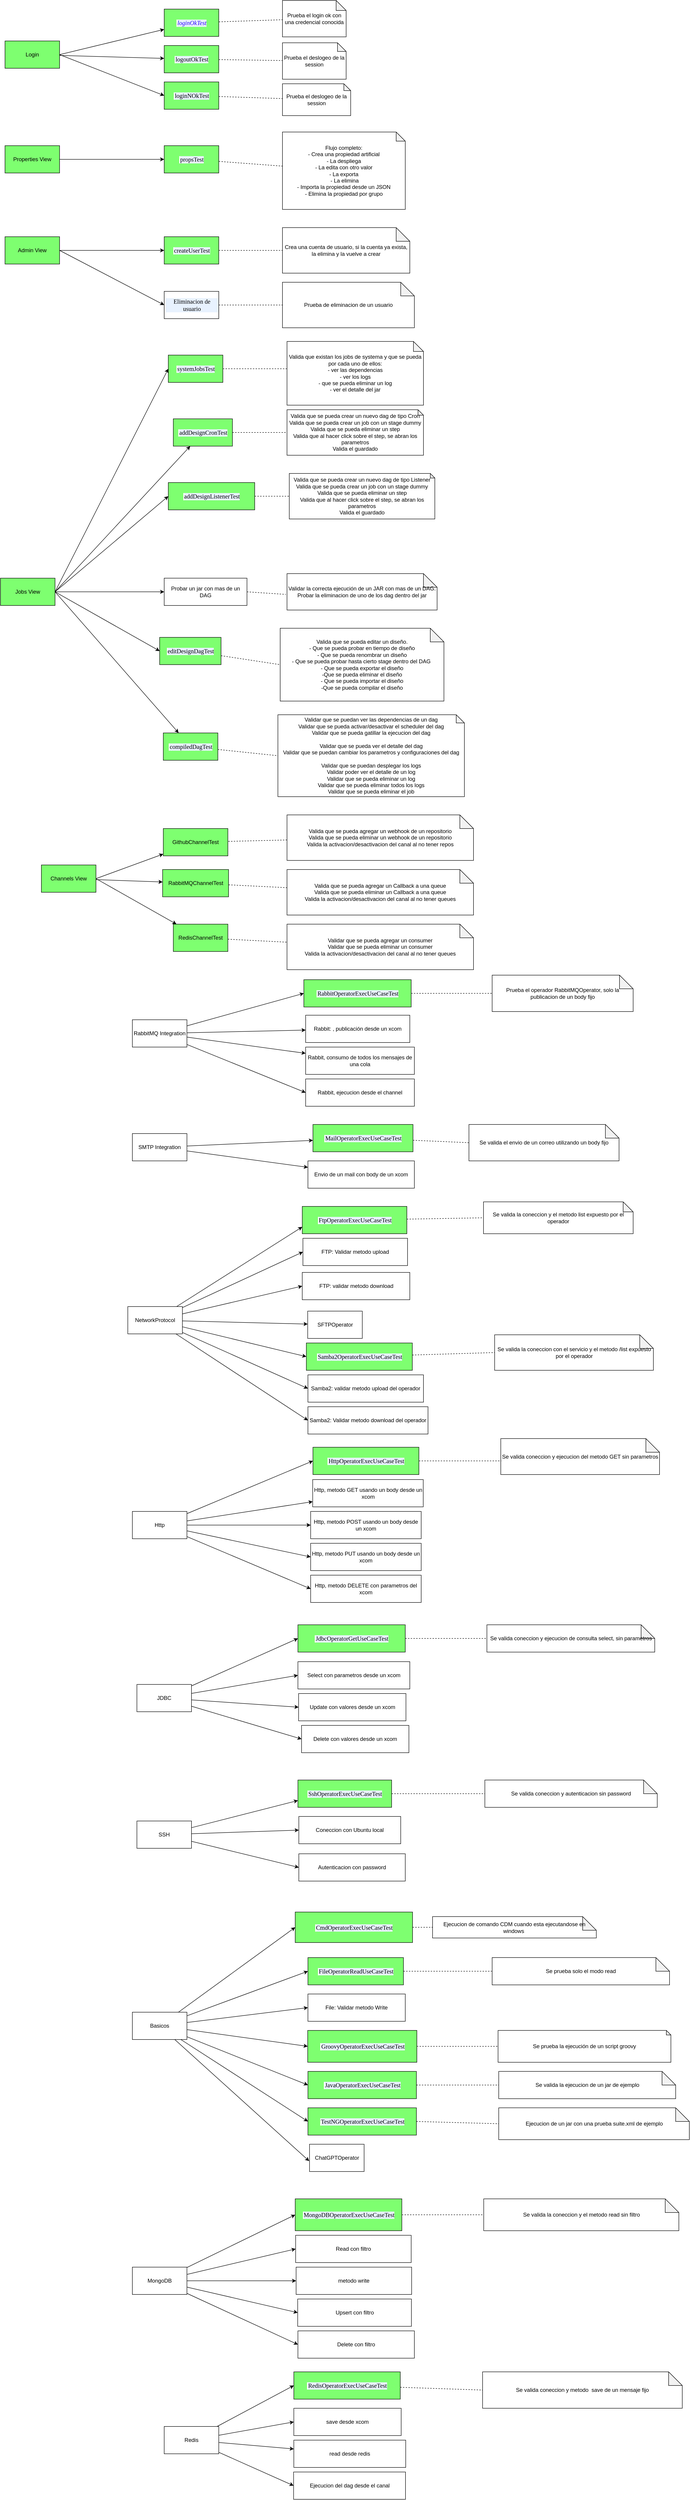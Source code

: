 <mxfile version="22.1.0" type="device">
  <diagram name="Página-1" id="fv28-R_EXHtYrqyaQg-m">
    <mxGraphModel dx="6290" dy="2827" grid="1" gridSize="10" guides="1" tooltips="1" connect="1" arrows="1" fold="1" page="1" pageScale="1" pageWidth="827" pageHeight="1169" math="0" shadow="0">
      <root>
        <mxCell id="0" />
        <mxCell id="1" parent="0" />
        <mxCell id="RLsEqO7d_ssN9m2kxjmB-6" value="" style="rounded=0;orthogonalLoop=1;jettySize=auto;html=1;exitX=1;exitY=0.5;exitDx=0;exitDy=0;" parent="1" source="RLsEqO7d_ssN9m2kxjmB-1" target="RLsEqO7d_ssN9m2kxjmB-5" edge="1">
          <mxGeometry relative="1" as="geometry" />
        </mxCell>
        <mxCell id="RLsEqO7d_ssN9m2kxjmB-9" value="" style="rounded=0;orthogonalLoop=1;jettySize=auto;html=1;" parent="1" source="RLsEqO7d_ssN9m2kxjmB-1" target="RLsEqO7d_ssN9m2kxjmB-8" edge="1">
          <mxGeometry relative="1" as="geometry" />
        </mxCell>
        <mxCell id="RLsEqO7d_ssN9m2kxjmB-11" value="" style="rounded=0;orthogonalLoop=1;jettySize=auto;html=1;entryX=0;entryY=0.5;entryDx=0;entryDy=0;exitX=1;exitY=0.5;exitDx=0;exitDy=0;" parent="1" source="RLsEqO7d_ssN9m2kxjmB-1" target="RLsEqO7d_ssN9m2kxjmB-10" edge="1">
          <mxGeometry relative="1" as="geometry">
            <mxPoint x="240" y="250" as="sourcePoint" />
            <mxPoint x="470" y="360" as="targetPoint" />
          </mxGeometry>
        </mxCell>
        <mxCell id="RLsEqO7d_ssN9m2kxjmB-1" value="Login" style="rounded=0;whiteSpace=wrap;html=1;fillColor=#7EFF70;" parent="1" vertex="1">
          <mxGeometry x="170" y="110" width="120" height="60" as="geometry" />
        </mxCell>
        <mxCell id="RLsEqO7d_ssN9m2kxjmB-19" value="" style="edgeStyle=orthogonalEdgeStyle;rounded=0;orthogonalLoop=1;jettySize=auto;html=1;" parent="1" source="RLsEqO7d_ssN9m2kxjmB-2" target="RLsEqO7d_ssN9m2kxjmB-18" edge="1">
          <mxGeometry relative="1" as="geometry" />
        </mxCell>
        <mxCell id="RLsEqO7d_ssN9m2kxjmB-2" value="Properties View" style="rounded=0;whiteSpace=wrap;html=1;fillColor=#7EFF70;" parent="1" vertex="1">
          <mxGeometry x="170" y="340" width="120" height="60" as="geometry" />
        </mxCell>
        <mxCell id="RLsEqO7d_ssN9m2kxjmB-23" value="" style="edgeStyle=orthogonalEdgeStyle;rounded=0;orthogonalLoop=1;jettySize=auto;html=1;" parent="1" source="RLsEqO7d_ssN9m2kxjmB-3" target="RLsEqO7d_ssN9m2kxjmB-22" edge="1">
          <mxGeometry relative="1" as="geometry" />
        </mxCell>
        <mxCell id="RLsEqO7d_ssN9m2kxjmB-3" value="Admin View" style="rounded=0;whiteSpace=wrap;html=1;fillColor=#7EFF70;" parent="1" vertex="1">
          <mxGeometry x="170" y="540" width="120" height="60" as="geometry" />
        </mxCell>
        <mxCell id="RLsEqO7d_ssN9m2kxjmB-27" value="" style="rounded=0;orthogonalLoop=1;jettySize=auto;html=1;exitX=1;exitY=0.5;exitDx=0;exitDy=0;entryX=0;entryY=0.5;entryDx=0;entryDy=0;" parent="1" source="RLsEqO7d_ssN9m2kxjmB-4" target="RLsEqO7d_ssN9m2kxjmB-26" edge="1">
          <mxGeometry relative="1" as="geometry" />
        </mxCell>
        <mxCell id="RLsEqO7d_ssN9m2kxjmB-33" style="rounded=0;orthogonalLoop=1;jettySize=auto;html=1;exitX=1;exitY=0.5;exitDx=0;exitDy=0;" parent="1" source="RLsEqO7d_ssN9m2kxjmB-4" target="RLsEqO7d_ssN9m2kxjmB-30" edge="1">
          <mxGeometry relative="1" as="geometry" />
        </mxCell>
        <mxCell id="RLsEqO7d_ssN9m2kxjmB-35" value="" style="rounded=0;orthogonalLoop=1;jettySize=auto;html=1;exitX=1;exitY=0.5;exitDx=0;exitDy=0;entryX=0;entryY=0.5;entryDx=0;entryDy=0;" parent="1" source="RLsEqO7d_ssN9m2kxjmB-4" target="RLsEqO7d_ssN9m2kxjmB-34" edge="1">
          <mxGeometry relative="1" as="geometry">
            <mxPoint x="240" y="1130" as="sourcePoint" />
            <mxPoint x="484.286" y="1310" as="targetPoint" />
          </mxGeometry>
        </mxCell>
        <mxCell id="RLsEqO7d_ssN9m2kxjmB-41" style="rounded=0;orthogonalLoop=1;jettySize=auto;html=1;exitX=1;exitY=0.5;exitDx=0;exitDy=0;entryX=0;entryY=0.5;entryDx=0;entryDy=0;" parent="1" source="RLsEqO7d_ssN9m2kxjmB-4" target="RLsEqO7d_ssN9m2kxjmB-38" edge="1">
          <mxGeometry relative="1" as="geometry" />
        </mxCell>
        <mxCell id="RLsEqO7d_ssN9m2kxjmB-45" style="rounded=0;orthogonalLoop=1;jettySize=auto;html=1;exitX=1;exitY=0.5;exitDx=0;exitDy=0;" parent="1" source="RLsEqO7d_ssN9m2kxjmB-4" target="RLsEqO7d_ssN9m2kxjmB-42" edge="1">
          <mxGeometry relative="1" as="geometry" />
        </mxCell>
        <mxCell id="5kuVIo4UCnzOnCJKDCi0-7" style="edgeStyle=orthogonalEdgeStyle;rounded=0;orthogonalLoop=1;jettySize=auto;html=1;" edge="1" parent="1" source="RLsEqO7d_ssN9m2kxjmB-4" target="5kuVIo4UCnzOnCJKDCi0-5">
          <mxGeometry relative="1" as="geometry" />
        </mxCell>
        <mxCell id="RLsEqO7d_ssN9m2kxjmB-4" value="Jobs View" style="rounded=0;whiteSpace=wrap;html=1;fillColor=#7EFF70;" parent="1" vertex="1">
          <mxGeometry x="160" y="1290" width="120" height="60" as="geometry" />
        </mxCell>
        <mxCell id="RLsEqO7d_ssN9m2kxjmB-5" value="&lt;div style=&quot;background-color:#ffffff;padding:0px 0px 0px 2px;&quot;&gt;&lt;div style=&quot;color: rgb(0, 0, 0); background-color: rgb(255, 255, 255); font-family: Consolas; font-size: 10pt;&quot;&gt;&lt;p style=&quot;background-color:#e8f2fe;margin:0;&quot;&gt;&lt;span style=&quot;color:#2a00ff;font-style:italic;&quot;&gt;loginOkTest&lt;/span&gt;&lt;/p&gt;&lt;/div&gt;&lt;/div&gt;" style="rounded=0;whiteSpace=wrap;html=1;fillColor=#7EFF70;" parent="1" vertex="1">
          <mxGeometry x="520" y="40" width="120" height="60" as="geometry" />
        </mxCell>
        <mxCell id="RLsEqO7d_ssN9m2kxjmB-8" value="&lt;div style=&quot;background-color:#ffffff;padding:0px 0px 0px 2px;&quot;&gt;&lt;div style=&quot;font-family: Consolas; font-size: 10pt;&quot;&gt;&lt;p style=&quot;background-color:#e8f2fe;margin:0;&quot;&gt;logoutOkTest&lt;/p&gt;&lt;/div&gt;&lt;/div&gt;" style="rounded=0;whiteSpace=wrap;html=1;fillColor=#7EFF70;" parent="1" vertex="1">
          <mxGeometry x="520" y="120" width="120" height="60" as="geometry" />
        </mxCell>
        <mxCell id="RLsEqO7d_ssN9m2kxjmB-10" value="&lt;div style=&quot;background-color:#ffffff;padding:0px 0px 0px 2px;&quot;&gt;&lt;div style=&quot;font-family: Consolas; font-size: 10pt;&quot;&gt;&lt;p style=&quot;background-color:#e8f2fe;margin:0;&quot;&gt;loginNOkTest&lt;/p&gt;&lt;/div&gt;&lt;/div&gt;" style="rounded=0;whiteSpace=wrap;html=1;fillColor=#7EFF70;" parent="1" vertex="1">
          <mxGeometry x="520" y="200" width="120" height="60" as="geometry" />
        </mxCell>
        <mxCell id="RLsEqO7d_ssN9m2kxjmB-12" value="Prueba el login ok con una credencial conocida" style="shape=note;whiteSpace=wrap;html=1;backgroundOutline=1;darkOpacity=0.05;size=22;" parent="1" vertex="1">
          <mxGeometry x="780" y="21" width="140" height="80" as="geometry" />
        </mxCell>
        <mxCell id="RLsEqO7d_ssN9m2kxjmB-13" value="Prueba el deslogeo de la session" style="shape=note;whiteSpace=wrap;html=1;backgroundOutline=1;darkOpacity=0.05;size=19;" parent="1" vertex="1">
          <mxGeometry x="780" y="114" width="140" height="80" as="geometry" />
        </mxCell>
        <mxCell id="RLsEqO7d_ssN9m2kxjmB-14" value="Prueba el deslogeo de la session" style="shape=note;whiteSpace=wrap;html=1;backgroundOutline=1;darkOpacity=0.05;size=15;" parent="1" vertex="1">
          <mxGeometry x="780" y="204" width="150" height="70" as="geometry" />
        </mxCell>
        <mxCell id="RLsEqO7d_ssN9m2kxjmB-15" value="" style="endArrow=none;dashed=1;html=1;rounded=0;" parent="1" source="RLsEqO7d_ssN9m2kxjmB-5" target="RLsEqO7d_ssN9m2kxjmB-12" edge="1">
          <mxGeometry width="50" height="50" relative="1" as="geometry">
            <mxPoint x="660" y="30" as="sourcePoint" />
            <mxPoint x="710" y="-20" as="targetPoint" />
          </mxGeometry>
        </mxCell>
        <mxCell id="RLsEqO7d_ssN9m2kxjmB-16" value="" style="endArrow=none;dashed=1;html=1;rounded=0;" parent="1" source="RLsEqO7d_ssN9m2kxjmB-8" target="RLsEqO7d_ssN9m2kxjmB-13" edge="1">
          <mxGeometry width="50" height="50" relative="1" as="geometry">
            <mxPoint x="670" y="220" as="sourcePoint" />
            <mxPoint x="720" y="170" as="targetPoint" />
          </mxGeometry>
        </mxCell>
        <mxCell id="RLsEqO7d_ssN9m2kxjmB-17" value="" style="endArrow=none;dashed=1;html=1;rounded=0;" parent="1" source="RLsEqO7d_ssN9m2kxjmB-10" target="RLsEqO7d_ssN9m2kxjmB-14" edge="1">
          <mxGeometry width="50" height="50" relative="1" as="geometry">
            <mxPoint x="690" y="270" as="sourcePoint" />
            <mxPoint x="740" y="220" as="targetPoint" />
          </mxGeometry>
        </mxCell>
        <mxCell id="RLsEqO7d_ssN9m2kxjmB-18" value="&lt;div style=&quot;background-color:#ffffff;padding:0px 0px 0px 2px;&quot;&gt;&lt;div style=&quot;font-family: Consolas; font-size: 10pt;&quot;&gt;&lt;p style=&quot;background-color:#e8f2fe;margin:20 0 0 0;&quot;&gt;propsTest&lt;/p&gt;&lt;/div&gt;&lt;/div&gt;" style="rounded=0;whiteSpace=wrap;html=1;fillColor=#7EFF70;" parent="1" vertex="1">
          <mxGeometry x="520" y="340" width="120" height="60" as="geometry" />
        </mxCell>
        <mxCell id="RLsEqO7d_ssN9m2kxjmB-20" value="Flujo completo:&lt;br&gt;- Crea una propiedad artificial&lt;br&gt;- La despliega&lt;br&gt;- La edita con otro valor&lt;br&gt;- La exporta&lt;br&gt;&amp;nbsp;- La elimina&lt;br&gt;- Importa la propiedad desde un JSON&lt;br&gt;- Elimina la propiedad por grupo" style="shape=note;whiteSpace=wrap;html=1;backgroundOutline=1;darkOpacity=0.05;size=20;" parent="1" vertex="1">
          <mxGeometry x="780" y="310" width="270" height="170" as="geometry" />
        </mxCell>
        <mxCell id="RLsEqO7d_ssN9m2kxjmB-21" value="" style="endArrow=none;dashed=1;html=1;rounded=0;" parent="1" source="RLsEqO7d_ssN9m2kxjmB-18" target="RLsEqO7d_ssN9m2kxjmB-20" edge="1">
          <mxGeometry width="50" height="50" relative="1" as="geometry">
            <mxPoint x="610" y="480" as="sourcePoint" />
            <mxPoint x="660" y="430" as="targetPoint" />
          </mxGeometry>
        </mxCell>
        <mxCell id="RLsEqO7d_ssN9m2kxjmB-22" value="&lt;div style=&quot;background-color:#ffffff;padding:0px 0px 0px 2px;&quot;&gt;&lt;div style=&quot;font-family: Consolas; font-size: 10pt;&quot;&gt;&lt;p style=&quot;background-color:#e8f2fe;margin:0;&quot;&gt;createUserTest&lt;/p&gt;&lt;/div&gt;&lt;/div&gt;" style="rounded=0;whiteSpace=wrap;html=1;fillColor=#7EFF70;" parent="1" vertex="1">
          <mxGeometry x="520" y="540" width="120" height="60" as="geometry" />
        </mxCell>
        <mxCell id="RLsEqO7d_ssN9m2kxjmB-24" value="Crea una cuenta de usuario, si la cuenta ya exista, la elimina y la vuelve a crear" style="shape=note;whiteSpace=wrap;html=1;backgroundOutline=1;darkOpacity=0.05;" parent="1" vertex="1">
          <mxGeometry x="780" y="520" width="280" height="100" as="geometry" />
        </mxCell>
        <mxCell id="RLsEqO7d_ssN9m2kxjmB-25" value="" style="endArrow=none;dashed=1;html=1;rounded=0;entryX=0;entryY=0.5;entryDx=0;entryDy=0;entryPerimeter=0;" parent="1" source="RLsEqO7d_ssN9m2kxjmB-22" target="RLsEqO7d_ssN9m2kxjmB-24" edge="1">
          <mxGeometry width="50" height="50" relative="1" as="geometry">
            <mxPoint x="710" y="750" as="sourcePoint" />
            <mxPoint x="760" y="700" as="targetPoint" />
          </mxGeometry>
        </mxCell>
        <mxCell id="RLsEqO7d_ssN9m2kxjmB-26" value="&lt;div style=&quot;background-color:#ffffff;padding:0px 0px 0px 2px;&quot;&gt;&lt;div style=&quot;font-family: Consolas; font-size: 10pt;&quot;&gt;&lt;p style=&quot;background-color:#e8f2fe;margin:0;&quot;&gt;systemJobsTest&lt;/p&gt;&lt;/div&gt;&lt;/div&gt;" style="rounded=0;whiteSpace=wrap;html=1;fillColor=#7EFF70;" parent="1" vertex="1">
          <mxGeometry x="529" y="800" width="120" height="60" as="geometry" />
        </mxCell>
        <mxCell id="RLsEqO7d_ssN9m2kxjmB-28" value="Valida que existan los jobs de systema y que se pueda por cada uno de ellos:&lt;br&gt;- ver las dependencias&lt;br&gt;- ver los logs&lt;br&gt;- que se pueda eliminar un log&lt;br&gt;- ver el detalle del jar" style="shape=note;whiteSpace=wrap;html=1;backgroundOutline=1;darkOpacity=0.05;size=22;" parent="1" vertex="1">
          <mxGeometry x="790" y="770" width="300" height="140" as="geometry" />
        </mxCell>
        <mxCell id="RLsEqO7d_ssN9m2kxjmB-29" value="" style="endArrow=none;dashed=1;html=1;rounded=0;entryX=0;entryY=0.429;entryDx=0;entryDy=0;entryPerimeter=0;" parent="1" source="RLsEqO7d_ssN9m2kxjmB-26" target="RLsEqO7d_ssN9m2kxjmB-28" edge="1">
          <mxGeometry width="50" height="50" relative="1" as="geometry">
            <mxPoint x="550" y="1190" as="sourcePoint" />
            <mxPoint x="600" y="1140" as="targetPoint" />
          </mxGeometry>
        </mxCell>
        <mxCell id="RLsEqO7d_ssN9m2kxjmB-30" value="&lt;div style=&quot;background-color:#ffffff;padding:0px 0px 0px 2px;&quot;&gt;&lt;div style=&quot;font-family: Consolas; font-size: 10pt;&quot;&gt;&lt;p style=&quot;background-color:#e8f2fe;margin:0;&quot;&gt;addDesignCronTest&lt;/p&gt;&lt;/div&gt;&lt;/div&gt;" style="rounded=0;whiteSpace=wrap;html=1;fillColor=#7EFF70;" parent="1" vertex="1">
          <mxGeometry x="540" y="940" width="130" height="60" as="geometry" />
        </mxCell>
        <mxCell id="RLsEqO7d_ssN9m2kxjmB-31" value="Valida que se pueda crear un nuevo dag de tipo Cron&lt;br&gt;Valida que se pueda crear un job con un stage dummy&lt;br&gt;Valida que se pueda eliminar un step&lt;br&gt;Valida que al hacer click sobre el step, se abran los parametros&lt;br&gt;Valida el guardado" style="shape=note;whiteSpace=wrap;html=1;backgroundOutline=1;darkOpacity=0.05;size=12;" parent="1" vertex="1">
          <mxGeometry x="790" y="920" width="300" height="100" as="geometry" />
        </mxCell>
        <mxCell id="RLsEqO7d_ssN9m2kxjmB-32" value="" style="endArrow=none;dashed=1;html=1;rounded=0;entryX=0;entryY=0.5;entryDx=0;entryDy=0;entryPerimeter=0;" parent="1" source="RLsEqO7d_ssN9m2kxjmB-30" target="RLsEqO7d_ssN9m2kxjmB-31" edge="1">
          <mxGeometry width="50" height="50" relative="1" as="geometry">
            <mxPoint x="610" y="1320" as="sourcePoint" />
            <mxPoint x="660" y="1270" as="targetPoint" />
          </mxGeometry>
        </mxCell>
        <mxCell id="RLsEqO7d_ssN9m2kxjmB-34" value="&lt;div style=&quot;background-color:#ffffff;padding:0px 0px 0px 2px;&quot;&gt;&lt;div style=&quot;font-family: Consolas; font-size: 10pt;&quot;&gt;&lt;p style=&quot;background-color:#e8f2fe;margin:20 0 0 0;&quot;&gt;editDesignDagTest&lt;/p&gt;&lt;/div&gt;&lt;/div&gt;" style="rounded=0;whiteSpace=wrap;html=1;fillColor=#7EFF70;" parent="1" vertex="1">
          <mxGeometry x="510" y="1420" width="135" height="60" as="geometry" />
        </mxCell>
        <mxCell id="RLsEqO7d_ssN9m2kxjmB-36" value="Valida que se pueda editar un diseño.&lt;br&gt;- Que se pueda probar en tiempo de diseño&lt;br&gt;- Que se pueda renombrar un diseño&lt;br&gt;- Que se pueda probar hasta cierto stage dentro del DAG&amp;nbsp;&lt;br&gt;- Que se pueda exportar el diseño&lt;br&gt;-Que se pueda eliminar el diseño&lt;br&gt;- Que se pueda importar el diseño&lt;br&gt;-Que se pueda compilar el diseño" style="shape=note;whiteSpace=wrap;html=1;backgroundOutline=1;darkOpacity=0.05;" parent="1" vertex="1">
          <mxGeometry x="775" y="1400" width="360" height="160" as="geometry" />
        </mxCell>
        <mxCell id="RLsEqO7d_ssN9m2kxjmB-37" value="" style="endArrow=none;dashed=1;html=1;rounded=0;entryX=0;entryY=0.5;entryDx=0;entryDy=0;entryPerimeter=0;" parent="1" source="RLsEqO7d_ssN9m2kxjmB-34" target="RLsEqO7d_ssN9m2kxjmB-36" edge="1">
          <mxGeometry width="50" height="50" relative="1" as="geometry">
            <mxPoint x="555" y="1570" as="sourcePoint" />
            <mxPoint x="605" y="1520" as="targetPoint" />
          </mxGeometry>
        </mxCell>
        <mxCell id="RLsEqO7d_ssN9m2kxjmB-38" value="&lt;div style=&quot;background-color:#ffffff;padding:0px 0px 0px 2px;&quot;&gt;&lt;div style=&quot;font-family: Consolas; font-size: 10pt;&quot;&gt;&lt;p style=&quot;background-color:#e8f2fe;margin:0;&quot;&gt;addDesignListenerTest&lt;/p&gt;&lt;/div&gt;&lt;/div&gt;" style="rounded=0;whiteSpace=wrap;html=1;fillColor=#7EFF70;" parent="1" vertex="1">
          <mxGeometry x="529" y="1080" width="190" height="60" as="geometry" />
        </mxCell>
        <mxCell id="RLsEqO7d_ssN9m2kxjmB-39" value="Valida que se pueda crear un nuevo dag de tipo Listener&lt;br style=&quot;border-color: var(--border-color);&quot;&gt;Valida que se pueda crear un job con un stage dummy&lt;br style=&quot;border-color: var(--border-color);&quot;&gt;Valida que se pueda eliminar un step&lt;br style=&quot;border-color: var(--border-color);&quot;&gt;Valida que al hacer click sobre el step, se abran los parametros&lt;br style=&quot;border-color: var(--border-color);&quot;&gt;Valida el guardado" style="shape=note;whiteSpace=wrap;html=1;backgroundOutline=1;darkOpacity=0.05;size=10;" parent="1" vertex="1">
          <mxGeometry x="795" y="1060" width="320" height="100" as="geometry" />
        </mxCell>
        <mxCell id="RLsEqO7d_ssN9m2kxjmB-40" value="" style="endArrow=none;dashed=1;html=1;rounded=0;" parent="1" source="RLsEqO7d_ssN9m2kxjmB-38" target="RLsEqO7d_ssN9m2kxjmB-39" edge="1">
          <mxGeometry width="50" height="50" relative="1" as="geometry">
            <mxPoint x="690" y="1160" as="sourcePoint" />
            <mxPoint x="740" y="1110" as="targetPoint" />
          </mxGeometry>
        </mxCell>
        <mxCell id="RLsEqO7d_ssN9m2kxjmB-42" value="&lt;div style=&quot;background-color:#ffffff;padding:0px 0px 0px 2px;&quot;&gt;&lt;div style=&quot;font-family: Consolas; font-size: 10pt;&quot;&gt;&lt;p style=&quot;background-color:#e8f2fe;margin:0;&quot;&gt;compiledDagTest&lt;/p&gt;&lt;/div&gt;&lt;/div&gt;" style="rounded=0;whiteSpace=wrap;html=1;fillColor=#7EFF70;" parent="1" vertex="1">
          <mxGeometry x="518" y="1630" width="120" height="60" as="geometry" />
        </mxCell>
        <mxCell id="RLsEqO7d_ssN9m2kxjmB-43" value="Validar que se puedan ver las dependencias de un dag&lt;br&gt;Validar que se pueda activar/desactivar el scheduler del dag&lt;br&gt;Validar que se pueda gatillar la ejecucion del dag&lt;br&gt;&lt;br&gt;Validar que se pueda ver el detalle del dag&lt;br&gt;Validar que se puedan cambiar los parametros y configuraciones del dag&lt;br&gt;&lt;br&gt;Validar que se puedan desplegar los logs&lt;br&gt;Validar poder ver el detalle de un log&lt;br&gt;Validar que se pueda eliminar un log&lt;br&gt;Validar que se pueda eliminar todos los logs&lt;br&gt;Validar que se pueda eliminar el job" style="shape=note;whiteSpace=wrap;html=1;backgroundOutline=1;darkOpacity=0.05;size=18;" parent="1" vertex="1">
          <mxGeometry x="770" y="1590" width="410" height="180" as="geometry" />
        </mxCell>
        <mxCell id="RLsEqO7d_ssN9m2kxjmB-44" value="" style="endArrow=none;dashed=1;html=1;rounded=0;entryX=0;entryY=0.5;entryDx=0;entryDy=0;entryPerimeter=0;" parent="1" source="RLsEqO7d_ssN9m2kxjmB-42" target="RLsEqO7d_ssN9m2kxjmB-43" edge="1">
          <mxGeometry width="50" height="50" relative="1" as="geometry">
            <mxPoint x="420" y="1740" as="sourcePoint" />
            <mxPoint x="470" y="1690" as="targetPoint" />
          </mxGeometry>
        </mxCell>
        <mxCell id="RLsEqO7d_ssN9m2kxjmB-50" style="rounded=0;orthogonalLoop=1;jettySize=auto;html=1;exitX=1;exitY=0.5;exitDx=0;exitDy=0;" parent="1" source="RLsEqO7d_ssN9m2kxjmB-46" target="RLsEqO7d_ssN9m2kxjmB-47" edge="1">
          <mxGeometry relative="1" as="geometry" />
        </mxCell>
        <mxCell id="RLsEqO7d_ssN9m2kxjmB-51" style="rounded=0;orthogonalLoop=1;jettySize=auto;html=1;" parent="1" source="RLsEqO7d_ssN9m2kxjmB-46" target="RLsEqO7d_ssN9m2kxjmB-48" edge="1">
          <mxGeometry relative="1" as="geometry" />
        </mxCell>
        <mxCell id="RLsEqO7d_ssN9m2kxjmB-52" style="rounded=0;orthogonalLoop=1;jettySize=auto;html=1;exitX=1;exitY=0.5;exitDx=0;exitDy=0;" parent="1" source="RLsEqO7d_ssN9m2kxjmB-46" target="RLsEqO7d_ssN9m2kxjmB-49" edge="1">
          <mxGeometry relative="1" as="geometry" />
        </mxCell>
        <mxCell id="RLsEqO7d_ssN9m2kxjmB-46" value="Channels View" style="rounded=0;whiteSpace=wrap;html=1;fillColor=#7EFF70;" parent="1" vertex="1">
          <mxGeometry x="250" y="1920" width="120" height="60" as="geometry" />
        </mxCell>
        <mxCell id="RLsEqO7d_ssN9m2kxjmB-47" value="GithubChannelTest" style="rounded=0;whiteSpace=wrap;html=1;fillColor=#7EFF70;" parent="1" vertex="1">
          <mxGeometry x="518" y="1840" width="142" height="60" as="geometry" />
        </mxCell>
        <mxCell id="RLsEqO7d_ssN9m2kxjmB-48" value="RabbitMQChannelTest" style="rounded=0;whiteSpace=wrap;html=1;fillColor=#7EFF70;" parent="1" vertex="1">
          <mxGeometry x="516.5" y="1930" width="145" height="60" as="geometry" />
        </mxCell>
        <mxCell id="RLsEqO7d_ssN9m2kxjmB-49" value="RedisChannelTest" style="rounded=0;whiteSpace=wrap;html=1;fillColor=#7EFF70;" parent="1" vertex="1">
          <mxGeometry x="540" y="2050" width="120" height="60" as="geometry" />
        </mxCell>
        <mxCell id="RLsEqO7d_ssN9m2kxjmB-53" value="Valida que se pueda agregar un webhook de un repositorio&lt;br&gt;Valida que se pueda eliminar un webhook de un repositorio&lt;br&gt;Valida la activacion/desactivacion del canal al no tener repos" style="shape=note;whiteSpace=wrap;html=1;backgroundOutline=1;darkOpacity=0.05;" parent="1" vertex="1">
          <mxGeometry x="790" y="1810" width="410" height="100" as="geometry" />
        </mxCell>
        <mxCell id="RLsEqO7d_ssN9m2kxjmB-54" value="" style="endArrow=none;dashed=1;html=1;rounded=0;" parent="1" source="RLsEqO7d_ssN9m2kxjmB-53" target="RLsEqO7d_ssN9m2kxjmB-47" edge="1">
          <mxGeometry width="50" height="50" relative="1" as="geometry">
            <mxPoint x="710" y="2030" as="sourcePoint" />
            <mxPoint x="760" y="1980" as="targetPoint" />
          </mxGeometry>
        </mxCell>
        <mxCell id="RLsEqO7d_ssN9m2kxjmB-55" value="Valida que se pueda agregar un Callback a una queue&lt;br&gt;Valida que se pueda eliminar un Callback a una queue&lt;br&gt;Valida la activacion/desactivacion del canal al no tener queues" style="shape=note;whiteSpace=wrap;html=1;backgroundOutline=1;darkOpacity=0.05;" parent="1" vertex="1">
          <mxGeometry x="790" y="1930" width="410" height="100" as="geometry" />
        </mxCell>
        <mxCell id="RLsEqO7d_ssN9m2kxjmB-56" value="" style="endArrow=none;dashed=1;html=1;rounded=0;" parent="1" source="RLsEqO7d_ssN9m2kxjmB-48" target="RLsEqO7d_ssN9m2kxjmB-55" edge="1">
          <mxGeometry width="50" height="50" relative="1" as="geometry">
            <mxPoint x="700" y="2060" as="sourcePoint" />
            <mxPoint x="750" y="2010" as="targetPoint" />
          </mxGeometry>
        </mxCell>
        <mxCell id="RLsEqO7d_ssN9m2kxjmB-57" value="Validar que se pueda agregar un consumer&lt;br&gt;Validar que se pueda eliminar un consumer&lt;br&gt;Valida la activacion/desactivacion del canal al no tener queues" style="shape=note;whiteSpace=wrap;html=1;backgroundOutline=1;darkOpacity=0.05;" parent="1" vertex="1">
          <mxGeometry x="790" y="2050" width="410" height="100" as="geometry" />
        </mxCell>
        <mxCell id="RLsEqO7d_ssN9m2kxjmB-58" value="" style="endArrow=none;dashed=1;html=1;rounded=0;" parent="1" source="RLsEqO7d_ssN9m2kxjmB-49" target="RLsEqO7d_ssN9m2kxjmB-57" edge="1">
          <mxGeometry width="50" height="50" relative="1" as="geometry">
            <mxPoint x="660" y="2180" as="sourcePoint" />
            <mxPoint x="710" y="2130" as="targetPoint" />
          </mxGeometry>
        </mxCell>
        <mxCell id="RLsEqO7d_ssN9m2kxjmB-60" value="&lt;div style=&quot;background-color:#ffffff;padding:0px 0px 0px 2px;&quot;&gt;&lt;div style=&quot;font-family: Consolas; font-size: 10pt;&quot;&gt;&lt;p style=&quot;background-color:#e8f2fe;margin:20 0 0 0;&quot;&gt;RabbitOperatorExecUseCaseTest&lt;/p&gt;&lt;/div&gt;&lt;/div&gt;" style="rounded=0;whiteSpace=wrap;html=1;fillColor=#7EFF70;" parent="1" vertex="1">
          <mxGeometry x="827" y="2172" width="236" height="60" as="geometry" />
        </mxCell>
        <mxCell id="RLsEqO7d_ssN9m2kxjmB-62" value="&lt;div style=&quot;background-color:#ffffff;padding:0px 0px 0px 2px;&quot;&gt;&lt;div style=&quot;font-family: Consolas; font-size: 10pt;&quot;&gt;&lt;p style=&quot;background-color:#e8f2fe;margin:20 0 0 0;&quot;&gt;MailOperatorExecUseCaseTest&lt;/p&gt;&lt;/div&gt;&lt;/div&gt;" style="rounded=0;whiteSpace=wrap;html=1;fillColor=#7EFF70;" parent="1" vertex="1">
          <mxGeometry x="847" y="2490" width="220" height="60" as="geometry" />
        </mxCell>
        <mxCell id="RLsEqO7d_ssN9m2kxjmB-64" value="&lt;div style=&quot;background-color:#ffffff;padding:0px 0px 0px 2px;&quot;&gt;&lt;div style=&quot;font-family: Consolas; font-size: 10pt;&quot;&gt;&lt;p style=&quot;background-color:#e8f2fe;margin:20 0 0 0;&quot;&gt;FtpOperatorExecUseCaseTest&lt;/p&gt;&lt;/div&gt;&lt;/div&gt;" style="rounded=0;whiteSpace=wrap;html=1;fillColor=#7EFF70;" parent="1" vertex="1">
          <mxGeometry x="823.5" y="2670" width="230" height="60" as="geometry" />
        </mxCell>
        <mxCell id="RLsEqO7d_ssN9m2kxjmB-66" value="SFTPOperator" style="rounded=0;whiteSpace=wrap;html=1;" parent="1" vertex="1">
          <mxGeometry x="835.5" y="2900" width="120" height="60" as="geometry" />
        </mxCell>
        <mxCell id="RLsEqO7d_ssN9m2kxjmB-68" value="&lt;div style=&quot;background-color:#ffffff;padding:0px 0px 0px 2px;&quot;&gt;&lt;div style=&quot;font-family: Consolas; font-size: 10pt;&quot;&gt;&lt;p style=&quot;background-color:#e8f2fe;margin:20 0 0 0;&quot;&gt;Samba2OperatorExecUseCaseTest&lt;/p&gt;&lt;/div&gt;&lt;/div&gt;" style="rounded=0;whiteSpace=wrap;html=1;fillColor=#7EFF70;" parent="1" vertex="1">
          <mxGeometry x="832.5" y="2970" width="233" height="60" as="geometry" />
        </mxCell>
        <mxCell id="RLsEqO7d_ssN9m2kxjmB-69" value="&lt;div style=&quot;background-color:#ffffff;padding:0px 0px 0px 2px;&quot;&gt;&lt;div style=&quot;font-family: Consolas; font-size: 10pt;&quot;&gt;&lt;p style=&quot;background-color:#e8f2fe;margin:20 0 0 0;&quot;&gt;HttpOperatorExecUseCaseTest&lt;/p&gt;&lt;/div&gt;&lt;/div&gt;" style="rounded=0;whiteSpace=wrap;html=1;fillColor=#7EFF70;" parent="1" vertex="1">
          <mxGeometry x="847" y="3199" width="233" height="60" as="geometry" />
        </mxCell>
        <mxCell id="RLsEqO7d_ssN9m2kxjmB-70" value="&lt;div style=&quot;background-color:#ffffff;padding:0px 0px 0px 2px;&quot;&gt;&lt;div style=&quot;font-family: Consolas; font-size: 10pt;&quot;&gt;&lt;p style=&quot;background-color:#e8f2fe;margin:20 0 0 0;&quot;&gt;JdbcOperatorGetUseCaseTest&lt;/p&gt;&lt;/div&gt;&lt;/div&gt;" style="rounded=0;whiteSpace=wrap;html=1;fillColor=#7EFF70;" parent="1" vertex="1">
          <mxGeometry x="814" y="3589" width="236" height="60" as="geometry" />
        </mxCell>
        <mxCell id="RLsEqO7d_ssN9m2kxjmB-71" value="&lt;div style=&quot;background-color:#ffffff;padding:0px 0px 0px 2px;&quot;&gt;&lt;div style=&quot;font-family: Consolas; font-size: 10pt;&quot;&gt;&lt;p style=&quot;background-color:#e8f2fe;margin:20 0 0 0;&quot;&gt;SshOperatorExecUseCaseTest&lt;/p&gt;&lt;/div&gt;&lt;/div&gt;" style="rounded=0;whiteSpace=wrap;html=1;fillColor=#7EFF70;" parent="1" vertex="1">
          <mxGeometry x="814" y="3930" width="206" height="60" as="geometry" />
        </mxCell>
        <mxCell id="RLsEqO7d_ssN9m2kxjmB-72" value="&lt;div style=&quot;background-color:#ffffff;padding:0px 0px 0px 2px;&quot;&gt;&lt;div style=&quot;font-family: Consolas; font-size: 10pt;&quot;&gt;&lt;p style=&quot;background-color:#e8f2fe;margin:20 0 0 0;&quot;&gt;CmdOperatorExecUseCaseTest&lt;/p&gt;&lt;/div&gt;&lt;/div&gt;" style="rounded=0;whiteSpace=wrap;html=1;fillColor=#7EFF70;" parent="1" vertex="1">
          <mxGeometry x="808" y="4220" width="258" height="67" as="geometry" />
        </mxCell>
        <mxCell id="RLsEqO7d_ssN9m2kxjmB-73" value="&lt;div style=&quot;background-color:#ffffff;padding:0px 0px 0px 2px;&quot;&gt;&lt;div style=&quot;font-family: Consolas; font-size: 10pt;&quot;&gt;&lt;p style=&quot;background-color:#e8f2fe;margin:20 0 0 0;&quot;&gt;FileOperatorReadUseCaseTest&lt;/p&gt;&lt;/div&gt;&lt;/div&gt;" style="rounded=0;whiteSpace=wrap;html=1;fillColor=#7EFF70;" parent="1" vertex="1">
          <mxGeometry x="836" y="4320" width="210" height="60" as="geometry" />
        </mxCell>
        <mxCell id="RLsEqO7d_ssN9m2kxjmB-75" value="&lt;div style=&quot;background-color:#ffffff;padding:0px 0px 0px 2px;&quot;&gt;&lt;div style=&quot;font-family: Consolas; font-size: 10pt;&quot;&gt;&lt;p style=&quot;background-color:#e8f2fe;margin:20 0 0 0;&quot;&gt;GroovyOperatorExecUseCaseTest&lt;/p&gt;&lt;/div&gt;&lt;/div&gt;" style="rounded=0;whiteSpace=wrap;html=1;fillColor=#7EFF70;" parent="1" vertex="1">
          <mxGeometry x="835.5" y="4480" width="240" height="70" as="geometry" />
        </mxCell>
        <mxCell id="RLsEqO7d_ssN9m2kxjmB-77" value="&lt;div style=&quot;background-color:#ffffff;padding:0px 0px 0px 2px;&quot;&gt;&lt;div style=&quot;font-family: Consolas; font-size: 10pt;&quot;&gt;&lt;p style=&quot;background-color:#e8f2fe;margin:20 0 0 0;&quot;&gt;JavaOperatorExecUseCaseTest&lt;/p&gt;&lt;/div&gt;&lt;/div&gt;" style="rounded=0;whiteSpace=wrap;html=1;fillColor=#7EFF70;" parent="1" vertex="1">
          <mxGeometry x="836" y="4570" width="238.5" height="60" as="geometry" />
        </mxCell>
        <mxCell id="RLsEqO7d_ssN9m2kxjmB-78" value="&lt;div style=&quot;background-color:#ffffff;padding:0px 0px 0px 2px;&quot;&gt;&lt;div style=&quot;font-family: Consolas; font-size: 10pt;&quot;&gt;&lt;p style=&quot;background-color:#e8f2fe;margin:20 0 0 0;&quot;&gt;TestNGOperatorExecUseCaseTest&lt;/p&gt;&lt;/div&gt;&lt;/div&gt;" style="rounded=0;whiteSpace=wrap;html=1;fillColor=#7EFF70;" parent="1" vertex="1">
          <mxGeometry x="836" y="4650" width="238.5" height="60" as="geometry" />
        </mxCell>
        <mxCell id="RLsEqO7d_ssN9m2kxjmB-79" value="ChatGPTOperator" style="rounded=0;whiteSpace=wrap;html=1;" parent="1" vertex="1">
          <mxGeometry x="839.5" y="4730" width="120" height="60" as="geometry" />
        </mxCell>
        <mxCell id="RLsEqO7d_ssN9m2kxjmB-80" value="&lt;div style=&quot;background-color:#ffffff;padding:0px 0px 0px 2px;&quot;&gt;&lt;div style=&quot;font-family: Consolas; font-size: 10pt;&quot;&gt;&lt;p style=&quot;background-color:#e8f2fe;margin:20 0 0 0;&quot;&gt;MongoDBOperatorExecUseCaseTest&lt;/p&gt;&lt;/div&gt;&lt;/div&gt;" style="rounded=0;whiteSpace=wrap;html=1;fillColor=#7EFF70;" parent="1" vertex="1">
          <mxGeometry x="808" y="4850" width="234.5" height="70" as="geometry" />
        </mxCell>
        <mxCell id="RLsEqO7d_ssN9m2kxjmB-81" value="&lt;div style=&quot;background-color:#ffffff;padding:0px 0px 0px 2px;&quot;&gt;&lt;div style=&quot;font-family: Consolas; font-size: 10pt;&quot;&gt;&lt;p style=&quot;background-color:#e8f2fe;margin:20 0 0 0;&quot;&gt;RedisOperatorExecUseCaseTest&lt;/p&gt;&lt;/div&gt;&lt;/div&gt;" style="rounded=0;whiteSpace=wrap;html=1;fillColor=#7EFF70;" parent="1" vertex="1">
          <mxGeometry x="805" y="5230" width="234" height="60" as="geometry" />
        </mxCell>
        <mxCell id="5kuVIo4UCnzOnCJKDCi0-1" value="&lt;div style=&quot;background-color:#ffffff;padding:0px 0px 0px 2px;&quot;&gt;&lt;div style=&quot;font-family: Consolas; font-size: 10pt;&quot;&gt;&lt;p style=&quot;background-color:#e8f2fe;margin:0;&quot;&gt;Eliminacion de usuario&lt;/p&gt;&lt;/div&gt;&lt;/div&gt;" style="rounded=0;whiteSpace=wrap;html=1;fillColor=#FFFFFF;" vertex="1" parent="1">
          <mxGeometry x="520" y="660" width="120" height="60" as="geometry" />
        </mxCell>
        <mxCell id="5kuVIo4UCnzOnCJKDCi0-2" value="Prueba de eliminacion de un usuario" style="shape=note;whiteSpace=wrap;html=1;backgroundOutline=1;darkOpacity=0.05;" vertex="1" parent="1">
          <mxGeometry x="780" y="640" width="290" height="100" as="geometry" />
        </mxCell>
        <mxCell id="5kuVIo4UCnzOnCJKDCi0-3" value="" style="endArrow=classic;html=1;rounded=0;exitX=1;exitY=0.5;exitDx=0;exitDy=0;entryX=0;entryY=0.5;entryDx=0;entryDy=0;" edge="1" parent="1" source="RLsEqO7d_ssN9m2kxjmB-3" target="5kuVIo4UCnzOnCJKDCi0-1">
          <mxGeometry width="50" height="50" relative="1" as="geometry">
            <mxPoint x="230" y="680" as="sourcePoint" />
            <mxPoint x="280" y="630" as="targetPoint" />
          </mxGeometry>
        </mxCell>
        <mxCell id="5kuVIo4UCnzOnCJKDCi0-4" value="" style="endArrow=none;dashed=1;html=1;rounded=0;entryX=0;entryY=0.5;entryDx=0;entryDy=0;entryPerimeter=0;exitX=1;exitY=0.5;exitDx=0;exitDy=0;" edge="1" parent="1" source="5kuVIo4UCnzOnCJKDCi0-1" target="5kuVIo4UCnzOnCJKDCi0-2">
          <mxGeometry width="50" height="50" relative="1" as="geometry">
            <mxPoint x="620" y="810" as="sourcePoint" />
            <mxPoint x="670" y="760" as="targetPoint" />
          </mxGeometry>
        </mxCell>
        <mxCell id="5kuVIo4UCnzOnCJKDCi0-5" value="Probar un jar con mas de un DAG" style="rounded=0;whiteSpace=wrap;html=1;" vertex="1" parent="1">
          <mxGeometry x="520" y="1290" width="182" height="60" as="geometry" />
        </mxCell>
        <mxCell id="5kuVIo4UCnzOnCJKDCi0-6" value="Validar la correcta ejecución de un JAR con mas de un DAG. Probar la eliminacion de uno de los dag dentro del jar" style="shape=note;whiteSpace=wrap;html=1;backgroundOutline=1;darkOpacity=0.05;" vertex="1" parent="1">
          <mxGeometry x="790" y="1280" width="330" height="80" as="geometry" />
        </mxCell>
        <mxCell id="5kuVIo4UCnzOnCJKDCi0-8" value="" style="endArrow=none;dashed=1;html=1;rounded=0;entryX=-0.008;entryY=0.571;entryDx=0;entryDy=0;entryPerimeter=0;exitX=1;exitY=0.5;exitDx=0;exitDy=0;" edge="1" parent="1" source="5kuVIo4UCnzOnCJKDCi0-5" target="5kuVIo4UCnzOnCJKDCi0-6">
          <mxGeometry width="50" height="50" relative="1" as="geometry">
            <mxPoint x="700" y="1410" as="sourcePoint" />
            <mxPoint x="750" y="1360" as="targetPoint" />
          </mxGeometry>
        </mxCell>
        <mxCell id="5kuVIo4UCnzOnCJKDCi0-9" value="Prueba el operador RabbitMQOperator, solo la&lt;br&gt;publicacion de un body fijo" style="shape=note;whiteSpace=wrap;html=1;backgroundOutline=1;darkOpacity=0.05;" vertex="1" parent="1">
          <mxGeometry x="1241" y="2162" width="310" height="80" as="geometry" />
        </mxCell>
        <mxCell id="5kuVIo4UCnzOnCJKDCi0-10" value="" style="endArrow=none;dashed=1;html=1;rounded=0;entryX=0;entryY=0.5;entryDx=0;entryDy=0;entryPerimeter=0;" edge="1" parent="1" source="RLsEqO7d_ssN9m2kxjmB-60" target="5kuVIo4UCnzOnCJKDCi0-9">
          <mxGeometry width="50" height="50" relative="1" as="geometry">
            <mxPoint x="1120" y="2232" as="sourcePoint" />
            <mxPoint x="1170" y="2182" as="targetPoint" />
          </mxGeometry>
        </mxCell>
        <mxCell id="5kuVIo4UCnzOnCJKDCi0-11" value="Se valida el envio de un correo utilizando un body fijo" style="shape=note;whiteSpace=wrap;html=1;backgroundOutline=1;darkOpacity=0.05;" vertex="1" parent="1">
          <mxGeometry x="1190" y="2490" width="330" height="80" as="geometry" />
        </mxCell>
        <mxCell id="5kuVIo4UCnzOnCJKDCi0-12" value="" style="endArrow=none;dashed=1;html=1;rounded=0;entryX=0;entryY=0.5;entryDx=0;entryDy=0;entryPerimeter=0;" edge="1" parent="1" source="RLsEqO7d_ssN9m2kxjmB-62" target="5kuVIo4UCnzOnCJKDCi0-11">
          <mxGeometry width="50" height="50" relative="1" as="geometry">
            <mxPoint x="895.5" y="2910" as="sourcePoint" />
            <mxPoint x="945.5" y="2860" as="targetPoint" />
          </mxGeometry>
        </mxCell>
        <mxCell id="5kuVIo4UCnzOnCJKDCi0-13" value="Se valida la coneccion y el metodo list expuesto por el operador" style="shape=note;whiteSpace=wrap;html=1;backgroundOutline=1;darkOpacity=0.05;size=22;" vertex="1" parent="1">
          <mxGeometry x="1222" y="2660" width="329" height="70" as="geometry" />
        </mxCell>
        <mxCell id="5kuVIo4UCnzOnCJKDCi0-14" value="" style="endArrow=none;dashed=1;html=1;rounded=0;entryX=0;entryY=0.5;entryDx=0;entryDy=0;entryPerimeter=0;" edge="1" parent="1" source="RLsEqO7d_ssN9m2kxjmB-64" target="5kuVIo4UCnzOnCJKDCi0-13">
          <mxGeometry width="50" height="50" relative="1" as="geometry">
            <mxPoint x="1075.5" y="2940" as="sourcePoint" />
            <mxPoint x="1125.5" y="2890" as="targetPoint" />
          </mxGeometry>
        </mxCell>
        <mxCell id="5kuVIo4UCnzOnCJKDCi0-15" value="Se valida la coneccion con el servicio y el metodo /list expuesto por el operador" style="shape=note;whiteSpace=wrap;html=1;backgroundOutline=1;darkOpacity=0.05;" vertex="1" parent="1">
          <mxGeometry x="1246.5" y="2952" width="349" height="78" as="geometry" />
        </mxCell>
        <mxCell id="5kuVIo4UCnzOnCJKDCi0-16" value="" style="endArrow=none;dashed=1;html=1;rounded=0;entryX=0;entryY=0.5;entryDx=0;entryDy=0;entryPerimeter=0;" edge="1" parent="1" source="RLsEqO7d_ssN9m2kxjmB-68" target="5kuVIo4UCnzOnCJKDCi0-15">
          <mxGeometry width="50" height="50" relative="1" as="geometry">
            <mxPoint x="1115.5" y="3048" as="sourcePoint" />
            <mxPoint x="1165.5" y="2998" as="targetPoint" />
          </mxGeometry>
        </mxCell>
        <mxCell id="5kuVIo4UCnzOnCJKDCi0-18" value="Se valida coneccion y ejecucion del metodo GET sin parametros" style="shape=note;whiteSpace=wrap;html=1;backgroundOutline=1;darkOpacity=0.05;" vertex="1" parent="1">
          <mxGeometry x="1260" y="3180" width="349" height="79" as="geometry" />
        </mxCell>
        <mxCell id="5kuVIo4UCnzOnCJKDCi0-19" value="" style="endArrow=none;dashed=1;html=1;rounded=0;entryX=0;entryY=0.5;entryDx=0;entryDy=0;entryPerimeter=0;" edge="1" parent="1" source="RLsEqO7d_ssN9m2kxjmB-69">
          <mxGeometry width="50" height="50" relative="1" as="geometry">
            <mxPoint x="1130" y="3278" as="sourcePoint" />
            <mxPoint x="1261" y="3229" as="targetPoint" />
          </mxGeometry>
        </mxCell>
        <mxCell id="5kuVIo4UCnzOnCJKDCi0-20" value="Se valida coneccion y ejecucion de consulta select, sin parametros" style="shape=note;whiteSpace=wrap;html=1;backgroundOutline=1;darkOpacity=0.05;" vertex="1" parent="1">
          <mxGeometry x="1229.5" y="3589" width="369" height="60" as="geometry" />
        </mxCell>
        <mxCell id="5kuVIo4UCnzOnCJKDCi0-21" value="Se valida coneccion y autenticacion sin password" style="shape=note;whiteSpace=wrap;html=1;backgroundOutline=1;darkOpacity=0.05;" vertex="1" parent="1">
          <mxGeometry x="1225" y="3930" width="379" height="60" as="geometry" />
        </mxCell>
        <mxCell id="5kuVIo4UCnzOnCJKDCi0-22" value="Ejecucion de comando CDM cuando esta ejecutandose en windows&amp;nbsp;" style="shape=note;whiteSpace=wrap;html=1;backgroundOutline=1;darkOpacity=0.05;" vertex="1" parent="1">
          <mxGeometry x="1110" y="4230" width="360" height="47" as="geometry" />
        </mxCell>
        <mxCell id="5kuVIo4UCnzOnCJKDCi0-23" value="" style="endArrow=none;dashed=1;html=1;rounded=0;entryX=0;entryY=0.5;entryDx=0;entryDy=0;entryPerimeter=0;exitX=1;exitY=0.5;exitDx=0;exitDy=0;" edge="1" parent="1" source="RLsEqO7d_ssN9m2kxjmB-70" target="5kuVIo4UCnzOnCJKDCi0-20">
          <mxGeometry width="50" height="50" relative="1" as="geometry">
            <mxPoint x="1138.5" y="3709" as="sourcePoint" />
            <mxPoint x="1188.5" y="3659" as="targetPoint" />
          </mxGeometry>
        </mxCell>
        <mxCell id="5kuVIo4UCnzOnCJKDCi0-24" value="" style="endArrow=none;dashed=1;html=1;rounded=0;entryX=0;entryY=0.5;entryDx=0;entryDy=0;entryPerimeter=0;exitX=1;exitY=0.5;exitDx=0;exitDy=0;" edge="1" parent="1" source="RLsEqO7d_ssN9m2kxjmB-71" target="5kuVIo4UCnzOnCJKDCi0-21">
          <mxGeometry width="50" height="50" relative="1" as="geometry">
            <mxPoint x="1114" y="3992" as="sourcePoint" />
            <mxPoint x="1164" y="3942" as="targetPoint" />
          </mxGeometry>
        </mxCell>
        <mxCell id="5kuVIo4UCnzOnCJKDCi0-25" value="" style="endArrow=none;dashed=1;html=1;rounded=0;entryX=0;entryY=0.5;entryDx=0;entryDy=0;entryPerimeter=0;exitX=1;exitY=0.5;exitDx=0;exitDy=0;" edge="1" parent="1" source="RLsEqO7d_ssN9m2kxjmB-72" target="5kuVIo4UCnzOnCJKDCi0-22">
          <mxGeometry width="50" height="50" relative="1" as="geometry">
            <mxPoint x="1098.5" y="4712" as="sourcePoint" />
            <mxPoint x="1148.5" y="4662" as="targetPoint" />
          </mxGeometry>
        </mxCell>
        <mxCell id="5kuVIo4UCnzOnCJKDCi0-26" value="Se prueba solo el modo read" style="shape=note;whiteSpace=wrap;html=1;backgroundOutline=1;darkOpacity=0.05;" vertex="1" parent="1">
          <mxGeometry x="1241" y="4320" width="390" height="60" as="geometry" />
        </mxCell>
        <mxCell id="5kuVIo4UCnzOnCJKDCi0-27" value="" style="endArrow=none;dashed=1;html=1;rounded=0;entryX=0;entryY=0.5;entryDx=0;entryDy=0;entryPerimeter=0;exitX=1;exitY=0.5;exitDx=0;exitDy=0;" edge="1" parent="1" source="RLsEqO7d_ssN9m2kxjmB-73" target="5kuVIo4UCnzOnCJKDCi0-26">
          <mxGeometry width="50" height="50" relative="1" as="geometry">
            <mxPoint x="1191" y="4450" as="sourcePoint" />
            <mxPoint x="1241" y="4400" as="targetPoint" />
          </mxGeometry>
        </mxCell>
        <mxCell id="5kuVIo4UCnzOnCJKDCi0-28" value="Se prueba la ejecución de un script groovy" style="shape=note;whiteSpace=wrap;html=1;backgroundOutline=1;darkOpacity=0.05;size=10;" vertex="1" parent="1">
          <mxGeometry x="1254" y="4480" width="380" height="70" as="geometry" />
        </mxCell>
        <mxCell id="5kuVIo4UCnzOnCJKDCi0-29" value="" style="endArrow=none;dashed=1;html=1;rounded=0;entryX=0;entryY=0.5;entryDx=0;entryDy=0;entryPerimeter=0;exitX=1;exitY=0.5;exitDx=0;exitDy=0;" edge="1" parent="1" source="RLsEqO7d_ssN9m2kxjmB-75" target="5kuVIo4UCnzOnCJKDCi0-28">
          <mxGeometry width="50" height="50" relative="1" as="geometry">
            <mxPoint x="1084" y="4640" as="sourcePoint" />
            <mxPoint x="1134" y="4590" as="targetPoint" />
          </mxGeometry>
        </mxCell>
        <mxCell id="5kuVIo4UCnzOnCJKDCi0-30" value="Se valida la ejecucion de un jar de ejemplo" style="shape=note;whiteSpace=wrap;html=1;backgroundOutline=1;darkOpacity=0.05;" vertex="1" parent="1">
          <mxGeometry x="1255.5" y="4570" width="389" height="60" as="geometry" />
        </mxCell>
        <mxCell id="5kuVIo4UCnzOnCJKDCi0-31" value="" style="endArrow=none;dashed=1;html=1;rounded=0;entryX=0;entryY=0.5;entryDx=0;entryDy=0;entryPerimeter=0;" edge="1" parent="1" source="RLsEqO7d_ssN9m2kxjmB-77" target="5kuVIo4UCnzOnCJKDCi0-30">
          <mxGeometry width="50" height="50" relative="1" as="geometry">
            <mxPoint x="1094.5" y="4760" as="sourcePoint" />
            <mxPoint x="1144.5" y="4710" as="targetPoint" />
          </mxGeometry>
        </mxCell>
        <mxCell id="5kuVIo4UCnzOnCJKDCi0-32" value="Ejecucion de un jar con una prueba suite.xml de ejemplo" style="shape=note;whiteSpace=wrap;html=1;backgroundOutline=1;darkOpacity=0.05;" vertex="1" parent="1">
          <mxGeometry x="1255.5" y="4650" width="419" height="70" as="geometry" />
        </mxCell>
        <mxCell id="5kuVIo4UCnzOnCJKDCi0-33" value="" style="endArrow=none;dashed=1;html=1;rounded=0;entryX=0;entryY=0.5;entryDx=0;entryDy=0;entryPerimeter=0;exitX=1;exitY=0.5;exitDx=0;exitDy=0;" edge="1" parent="1" source="RLsEqO7d_ssN9m2kxjmB-78" target="5kuVIo4UCnzOnCJKDCi0-32">
          <mxGeometry width="50" height="50" relative="1" as="geometry">
            <mxPoint x="1154.5" y="4820" as="sourcePoint" />
            <mxPoint x="1204.5" y="4770" as="targetPoint" />
          </mxGeometry>
        </mxCell>
        <mxCell id="5kuVIo4UCnzOnCJKDCi0-34" value="Se valida la coneccion y el metodo read sin filtro" style="shape=note;whiteSpace=wrap;html=1;backgroundOutline=1;darkOpacity=0.05;" vertex="1" parent="1">
          <mxGeometry x="1222.5" y="4850" width="429" height="70" as="geometry" />
        </mxCell>
        <mxCell id="5kuVIo4UCnzOnCJKDCi0-35" value="" style="endArrow=none;dashed=1;html=1;rounded=0;entryX=0;entryY=0.5;entryDx=0;entryDy=0;entryPerimeter=0;exitX=1;exitY=0.5;exitDx=0;exitDy=0;" edge="1" parent="1" source="RLsEqO7d_ssN9m2kxjmB-80" target="5kuVIo4UCnzOnCJKDCi0-34">
          <mxGeometry width="50" height="50" relative="1" as="geometry">
            <mxPoint x="1122.5" y="4970" as="sourcePoint" />
            <mxPoint x="1172.5" y="4920" as="targetPoint" />
          </mxGeometry>
        </mxCell>
        <mxCell id="5kuVIo4UCnzOnCJKDCi0-36" value="Se valida coneccion y metodo&amp;nbsp; save de un mensaje fijo" style="shape=note;whiteSpace=wrap;html=1;backgroundOutline=1;darkOpacity=0.05;" vertex="1" parent="1">
          <mxGeometry x="1220" y="5230" width="439" height="80" as="geometry" />
        </mxCell>
        <mxCell id="5kuVIo4UCnzOnCJKDCi0-37" value="" style="endArrow=none;dashed=1;html=1;rounded=0;entryX=0;entryY=0.5;entryDx=0;entryDy=0;entryPerimeter=0;" edge="1" parent="1" source="RLsEqO7d_ssN9m2kxjmB-81" target="5kuVIo4UCnzOnCJKDCi0-36">
          <mxGeometry width="50" height="50" relative="1" as="geometry">
            <mxPoint x="1029" y="5450" as="sourcePoint" />
            <mxPoint x="1079" y="5400" as="targetPoint" />
          </mxGeometry>
        </mxCell>
        <mxCell id="5kuVIo4UCnzOnCJKDCi0-38" value="Rabbit: , publicación desde un xcom" style="rounded=0;whiteSpace=wrap;html=1;" vertex="1" parent="1">
          <mxGeometry x="831" y="2250" width="229" height="60" as="geometry" />
        </mxCell>
        <mxCell id="5kuVIo4UCnzOnCJKDCi0-39" value="Rabbit, consumo de todos los mensajes de una cola" style="rounded=0;whiteSpace=wrap;html=1;" vertex="1" parent="1">
          <mxGeometry x="831" y="2320" width="239" height="60" as="geometry" />
        </mxCell>
        <mxCell id="5kuVIo4UCnzOnCJKDCi0-40" value="Rabbit, ejecucion desde el channel" style="rounded=0;whiteSpace=wrap;html=1;" vertex="1" parent="1">
          <mxGeometry x="831" y="2390" width="239" height="60" as="geometry" />
        </mxCell>
        <mxCell id="5kuVIo4UCnzOnCJKDCi0-43" style="rounded=0;orthogonalLoop=1;jettySize=auto;html=1;entryX=0;entryY=0.5;entryDx=0;entryDy=0;" edge="1" parent="1" source="5kuVIo4UCnzOnCJKDCi0-41" target="RLsEqO7d_ssN9m2kxjmB-60">
          <mxGeometry relative="1" as="geometry" />
        </mxCell>
        <mxCell id="5kuVIo4UCnzOnCJKDCi0-44" style="rounded=0;orthogonalLoop=1;jettySize=auto;html=1;" edge="1" parent="1" source="5kuVIo4UCnzOnCJKDCi0-41" target="5kuVIo4UCnzOnCJKDCi0-38">
          <mxGeometry relative="1" as="geometry" />
        </mxCell>
        <mxCell id="5kuVIo4UCnzOnCJKDCi0-45" style="rounded=0;orthogonalLoop=1;jettySize=auto;html=1;" edge="1" parent="1" source="5kuVIo4UCnzOnCJKDCi0-41" target="5kuVIo4UCnzOnCJKDCi0-39">
          <mxGeometry relative="1" as="geometry" />
        </mxCell>
        <mxCell id="5kuVIo4UCnzOnCJKDCi0-46" style="rounded=0;orthogonalLoop=1;jettySize=auto;html=1;entryX=0;entryY=0.5;entryDx=0;entryDy=0;" edge="1" parent="1" source="5kuVIo4UCnzOnCJKDCi0-41" target="5kuVIo4UCnzOnCJKDCi0-40">
          <mxGeometry relative="1" as="geometry" />
        </mxCell>
        <mxCell id="5kuVIo4UCnzOnCJKDCi0-41" value="RabbitMQ Integration" style="rounded=0;whiteSpace=wrap;html=1;" vertex="1" parent="1">
          <mxGeometry x="450" y="2260" width="120" height="60" as="geometry" />
        </mxCell>
        <mxCell id="5kuVIo4UCnzOnCJKDCi0-47" value="Envio de un mail con body de un xcom" style="rounded=0;whiteSpace=wrap;html=1;" vertex="1" parent="1">
          <mxGeometry x="836" y="2570" width="234" height="60" as="geometry" />
        </mxCell>
        <mxCell id="5kuVIo4UCnzOnCJKDCi0-49" style="rounded=0;orthogonalLoop=1;jettySize=auto;html=1;" edge="1" parent="1" source="5kuVIo4UCnzOnCJKDCi0-48" target="RLsEqO7d_ssN9m2kxjmB-62">
          <mxGeometry relative="1" as="geometry" />
        </mxCell>
        <mxCell id="5kuVIo4UCnzOnCJKDCi0-50" style="rounded=0;orthogonalLoop=1;jettySize=auto;html=1;" edge="1" parent="1" source="5kuVIo4UCnzOnCJKDCi0-48" target="5kuVIo4UCnzOnCJKDCi0-47">
          <mxGeometry relative="1" as="geometry" />
        </mxCell>
        <mxCell id="5kuVIo4UCnzOnCJKDCi0-48" value="SMTP Integration" style="rounded=0;whiteSpace=wrap;html=1;" vertex="1" parent="1">
          <mxGeometry x="450" y="2510" width="120" height="60" as="geometry" />
        </mxCell>
        <mxCell id="5kuVIo4UCnzOnCJKDCi0-56" style="rounded=0;orthogonalLoop=1;jettySize=auto;html=1;entryX=0;entryY=0.75;entryDx=0;entryDy=0;" edge="1" parent="1" source="5kuVIo4UCnzOnCJKDCi0-51" target="RLsEqO7d_ssN9m2kxjmB-64">
          <mxGeometry relative="1" as="geometry" />
        </mxCell>
        <mxCell id="5kuVIo4UCnzOnCJKDCi0-57" style="rounded=0;orthogonalLoop=1;jettySize=auto;html=1;entryX=0;entryY=0.5;entryDx=0;entryDy=0;" edge="1" parent="1" source="5kuVIo4UCnzOnCJKDCi0-51" target="5kuVIo4UCnzOnCJKDCi0-52">
          <mxGeometry relative="1" as="geometry" />
        </mxCell>
        <mxCell id="5kuVIo4UCnzOnCJKDCi0-58" style="rounded=0;orthogonalLoop=1;jettySize=auto;html=1;entryX=0;entryY=0.5;entryDx=0;entryDy=0;" edge="1" parent="1" source="5kuVIo4UCnzOnCJKDCi0-51" target="5kuVIo4UCnzOnCJKDCi0-53">
          <mxGeometry relative="1" as="geometry" />
        </mxCell>
        <mxCell id="5kuVIo4UCnzOnCJKDCi0-59" style="rounded=0;orthogonalLoop=1;jettySize=auto;html=1;" edge="1" parent="1" source="5kuVIo4UCnzOnCJKDCi0-51" target="RLsEqO7d_ssN9m2kxjmB-66">
          <mxGeometry relative="1" as="geometry" />
        </mxCell>
        <mxCell id="5kuVIo4UCnzOnCJKDCi0-60" style="rounded=0;orthogonalLoop=1;jettySize=auto;html=1;entryX=0;entryY=0.5;entryDx=0;entryDy=0;" edge="1" parent="1" source="5kuVIo4UCnzOnCJKDCi0-51" target="RLsEqO7d_ssN9m2kxjmB-68">
          <mxGeometry relative="1" as="geometry" />
        </mxCell>
        <mxCell id="5kuVIo4UCnzOnCJKDCi0-61" style="rounded=0;orthogonalLoop=1;jettySize=auto;html=1;entryX=0;entryY=0.5;entryDx=0;entryDy=0;" edge="1" parent="1" source="5kuVIo4UCnzOnCJKDCi0-51" target="5kuVIo4UCnzOnCJKDCi0-54">
          <mxGeometry relative="1" as="geometry" />
        </mxCell>
        <mxCell id="5kuVIo4UCnzOnCJKDCi0-62" style="rounded=0;orthogonalLoop=1;jettySize=auto;html=1;entryX=0;entryY=0.5;entryDx=0;entryDy=0;" edge="1" parent="1" source="5kuVIo4UCnzOnCJKDCi0-51" target="5kuVIo4UCnzOnCJKDCi0-55">
          <mxGeometry relative="1" as="geometry" />
        </mxCell>
        <mxCell id="5kuVIo4UCnzOnCJKDCi0-51" value="NetworkProtocol" style="rounded=0;whiteSpace=wrap;html=1;" vertex="1" parent="1">
          <mxGeometry x="440" y="2890" width="120" height="60" as="geometry" />
        </mxCell>
        <mxCell id="5kuVIo4UCnzOnCJKDCi0-52" value="FTP: Validar metodo upload" style="rounded=0;whiteSpace=wrap;html=1;" vertex="1" parent="1">
          <mxGeometry x="825" y="2740" width="230" height="60" as="geometry" />
        </mxCell>
        <mxCell id="5kuVIo4UCnzOnCJKDCi0-53" value="FTP: validar metodo download" style="rounded=0;whiteSpace=wrap;html=1;" vertex="1" parent="1">
          <mxGeometry x="823.5" y="2815" width="236.5" height="60" as="geometry" />
        </mxCell>
        <mxCell id="5kuVIo4UCnzOnCJKDCi0-54" value="Samba2: validar metodo upload del operador" style="rounded=0;whiteSpace=wrap;html=1;" vertex="1" parent="1">
          <mxGeometry x="836" y="3040" width="254" height="60" as="geometry" />
        </mxCell>
        <mxCell id="5kuVIo4UCnzOnCJKDCi0-55" value="Samba2: Validar metodo download del operador" style="rounded=0;whiteSpace=wrap;html=1;" vertex="1" parent="1">
          <mxGeometry x="836" y="3110" width="264" height="60" as="geometry" />
        </mxCell>
        <mxCell id="5kuVIo4UCnzOnCJKDCi0-63" value="Http, metodo POST usando un body desde un xcom" style="rounded=0;whiteSpace=wrap;html=1;" vertex="1" parent="1">
          <mxGeometry x="842" y="3340" width="243" height="60" as="geometry" />
        </mxCell>
        <mxCell id="5kuVIo4UCnzOnCJKDCi0-64" value="Http, metodo PUT usando un body desde un xcom" style="rounded=0;whiteSpace=wrap;html=1;" vertex="1" parent="1">
          <mxGeometry x="842" y="3410" width="243" height="60" as="geometry" />
        </mxCell>
        <mxCell id="5kuVIo4UCnzOnCJKDCi0-65" value="Http, metodo DELETE con parametros del xcom" style="rounded=0;whiteSpace=wrap;html=1;" vertex="1" parent="1">
          <mxGeometry x="842" y="3480" width="243" height="60" as="geometry" />
        </mxCell>
        <mxCell id="5kuVIo4UCnzOnCJKDCi0-66" value="Http, metodo GET usando un body desde un xcom" style="rounded=0;whiteSpace=wrap;html=1;" vertex="1" parent="1">
          <mxGeometry x="846.5" y="3270" width="243" height="60" as="geometry" />
        </mxCell>
        <mxCell id="5kuVIo4UCnzOnCJKDCi0-68" style="rounded=0;orthogonalLoop=1;jettySize=auto;html=1;entryX=0;entryY=0.5;entryDx=0;entryDy=0;" edge="1" parent="1" source="5kuVIo4UCnzOnCJKDCi0-67" target="RLsEqO7d_ssN9m2kxjmB-69">
          <mxGeometry relative="1" as="geometry" />
        </mxCell>
        <mxCell id="5kuVIo4UCnzOnCJKDCi0-69" style="rounded=0;orthogonalLoop=1;jettySize=auto;html=1;" edge="1" parent="1" source="5kuVIo4UCnzOnCJKDCi0-67" target="5kuVIo4UCnzOnCJKDCi0-66">
          <mxGeometry relative="1" as="geometry" />
        </mxCell>
        <mxCell id="5kuVIo4UCnzOnCJKDCi0-70" style="rounded=0;orthogonalLoop=1;jettySize=auto;html=1;entryX=0;entryY=0.5;entryDx=0;entryDy=0;" edge="1" parent="1" source="5kuVIo4UCnzOnCJKDCi0-67" target="5kuVIo4UCnzOnCJKDCi0-63">
          <mxGeometry relative="1" as="geometry" />
        </mxCell>
        <mxCell id="5kuVIo4UCnzOnCJKDCi0-71" style="rounded=0;orthogonalLoop=1;jettySize=auto;html=1;entryX=0;entryY=0.5;entryDx=0;entryDy=0;" edge="1" parent="1" source="5kuVIo4UCnzOnCJKDCi0-67" target="5kuVIo4UCnzOnCJKDCi0-64">
          <mxGeometry relative="1" as="geometry" />
        </mxCell>
        <mxCell id="5kuVIo4UCnzOnCJKDCi0-72" style="rounded=0;orthogonalLoop=1;jettySize=auto;html=1;entryX=0;entryY=0.5;entryDx=0;entryDy=0;" edge="1" parent="1" source="5kuVIo4UCnzOnCJKDCi0-67" target="5kuVIo4UCnzOnCJKDCi0-65">
          <mxGeometry relative="1" as="geometry" />
        </mxCell>
        <mxCell id="5kuVIo4UCnzOnCJKDCi0-67" value="Http" style="rounded=0;whiteSpace=wrap;html=1;" vertex="1" parent="1">
          <mxGeometry x="450" y="3340" width="120" height="60" as="geometry" />
        </mxCell>
        <mxCell id="5kuVIo4UCnzOnCJKDCi0-73" value="Select con parametros desde un xcom" style="rounded=0;whiteSpace=wrap;html=1;" vertex="1" parent="1">
          <mxGeometry x="814" y="3670" width="246" height="60" as="geometry" />
        </mxCell>
        <mxCell id="5kuVIo4UCnzOnCJKDCi0-74" value="Update con valores desde un xcom" style="rounded=0;whiteSpace=wrap;html=1;" vertex="1" parent="1">
          <mxGeometry x="815.5" y="3740" width="236" height="60" as="geometry" />
        </mxCell>
        <mxCell id="5kuVIo4UCnzOnCJKDCi0-75" value="Delete con valores desde un xcom" style="rounded=0;whiteSpace=wrap;html=1;" vertex="1" parent="1">
          <mxGeometry x="822" y="3810" width="236" height="60" as="geometry" />
        </mxCell>
        <mxCell id="5kuVIo4UCnzOnCJKDCi0-77" style="rounded=0;orthogonalLoop=1;jettySize=auto;html=1;entryX=0;entryY=0.5;entryDx=0;entryDy=0;" edge="1" parent="1" source="5kuVIo4UCnzOnCJKDCi0-76" target="RLsEqO7d_ssN9m2kxjmB-70">
          <mxGeometry relative="1" as="geometry" />
        </mxCell>
        <mxCell id="5kuVIo4UCnzOnCJKDCi0-78" style="rounded=0;orthogonalLoop=1;jettySize=auto;html=1;entryX=0;entryY=0.5;entryDx=0;entryDy=0;" edge="1" parent="1" source="5kuVIo4UCnzOnCJKDCi0-76" target="5kuVIo4UCnzOnCJKDCi0-73">
          <mxGeometry relative="1" as="geometry" />
        </mxCell>
        <mxCell id="5kuVIo4UCnzOnCJKDCi0-79" style="rounded=0;orthogonalLoop=1;jettySize=auto;html=1;entryX=0;entryY=0.5;entryDx=0;entryDy=0;" edge="1" parent="1" source="5kuVIo4UCnzOnCJKDCi0-76" target="5kuVIo4UCnzOnCJKDCi0-74">
          <mxGeometry relative="1" as="geometry" />
        </mxCell>
        <mxCell id="5kuVIo4UCnzOnCJKDCi0-80" style="rounded=0;orthogonalLoop=1;jettySize=auto;html=1;entryX=0;entryY=0.5;entryDx=0;entryDy=0;" edge="1" parent="1" source="5kuVIo4UCnzOnCJKDCi0-76" target="5kuVIo4UCnzOnCJKDCi0-75">
          <mxGeometry relative="1" as="geometry" />
        </mxCell>
        <mxCell id="5kuVIo4UCnzOnCJKDCi0-76" value="JDBC" style="rounded=0;whiteSpace=wrap;html=1;" vertex="1" parent="1">
          <mxGeometry x="460" y="3720" width="120" height="60" as="geometry" />
        </mxCell>
        <mxCell id="5kuVIo4UCnzOnCJKDCi0-81" value="Coneccion con Ubuntu local" style="rounded=0;whiteSpace=wrap;html=1;" vertex="1" parent="1">
          <mxGeometry x="816" y="4010" width="224" height="60" as="geometry" />
        </mxCell>
        <mxCell id="5kuVIo4UCnzOnCJKDCi0-82" value="Autenticacion con password" style="rounded=0;whiteSpace=wrap;html=1;" vertex="1" parent="1">
          <mxGeometry x="816" y="4092" width="234" height="60" as="geometry" />
        </mxCell>
        <mxCell id="5kuVIo4UCnzOnCJKDCi0-84" style="rounded=0;orthogonalLoop=1;jettySize=auto;html=1;entryX=0;entryY=0.75;entryDx=0;entryDy=0;" edge="1" parent="1" source="5kuVIo4UCnzOnCJKDCi0-83" target="RLsEqO7d_ssN9m2kxjmB-71">
          <mxGeometry relative="1" as="geometry" />
        </mxCell>
        <mxCell id="5kuVIo4UCnzOnCJKDCi0-85" style="rounded=0;orthogonalLoop=1;jettySize=auto;html=1;entryX=0;entryY=0.5;entryDx=0;entryDy=0;" edge="1" parent="1" source="5kuVIo4UCnzOnCJKDCi0-83" target="5kuVIo4UCnzOnCJKDCi0-81">
          <mxGeometry relative="1" as="geometry" />
        </mxCell>
        <mxCell id="5kuVIo4UCnzOnCJKDCi0-86" style="rounded=0;orthogonalLoop=1;jettySize=auto;html=1;entryX=0;entryY=0.5;entryDx=0;entryDy=0;" edge="1" parent="1" source="5kuVIo4UCnzOnCJKDCi0-83" target="5kuVIo4UCnzOnCJKDCi0-82">
          <mxGeometry relative="1" as="geometry" />
        </mxCell>
        <mxCell id="5kuVIo4UCnzOnCJKDCi0-83" value="SSH" style="rounded=0;whiteSpace=wrap;html=1;" vertex="1" parent="1">
          <mxGeometry x="460" y="4020" width="120" height="60" as="geometry" />
        </mxCell>
        <mxCell id="5kuVIo4UCnzOnCJKDCi0-87" value="File: Validar metodo Write" style="rounded=0;whiteSpace=wrap;html=1;" vertex="1" parent="1">
          <mxGeometry x="836" y="4400" width="214" height="60" as="geometry" />
        </mxCell>
        <mxCell id="5kuVIo4UCnzOnCJKDCi0-89" style="rounded=0;orthogonalLoop=1;jettySize=auto;html=1;entryX=0;entryY=0.5;entryDx=0;entryDy=0;" edge="1" parent="1" source="5kuVIo4UCnzOnCJKDCi0-88" target="RLsEqO7d_ssN9m2kxjmB-72">
          <mxGeometry relative="1" as="geometry" />
        </mxCell>
        <mxCell id="5kuVIo4UCnzOnCJKDCi0-90" style="rounded=0;orthogonalLoop=1;jettySize=auto;html=1;entryX=0;entryY=0.5;entryDx=0;entryDy=0;" edge="1" parent="1" source="5kuVIo4UCnzOnCJKDCi0-88" target="RLsEqO7d_ssN9m2kxjmB-73">
          <mxGeometry relative="1" as="geometry" />
        </mxCell>
        <mxCell id="5kuVIo4UCnzOnCJKDCi0-91" style="rounded=0;orthogonalLoop=1;jettySize=auto;html=1;entryX=0;entryY=0.5;entryDx=0;entryDy=0;" edge="1" parent="1" source="5kuVIo4UCnzOnCJKDCi0-88" target="5kuVIo4UCnzOnCJKDCi0-87">
          <mxGeometry relative="1" as="geometry" />
        </mxCell>
        <mxCell id="5kuVIo4UCnzOnCJKDCi0-92" style="rounded=0;orthogonalLoop=1;jettySize=auto;html=1;entryX=0;entryY=0.5;entryDx=0;entryDy=0;" edge="1" parent="1" source="5kuVIo4UCnzOnCJKDCi0-88" target="RLsEqO7d_ssN9m2kxjmB-75">
          <mxGeometry relative="1" as="geometry" />
        </mxCell>
        <mxCell id="5kuVIo4UCnzOnCJKDCi0-93" style="rounded=0;orthogonalLoop=1;jettySize=auto;html=1;entryX=0;entryY=0.5;entryDx=0;entryDy=0;" edge="1" parent="1" source="5kuVIo4UCnzOnCJKDCi0-88" target="RLsEqO7d_ssN9m2kxjmB-77">
          <mxGeometry relative="1" as="geometry" />
        </mxCell>
        <mxCell id="5kuVIo4UCnzOnCJKDCi0-94" style="rounded=0;orthogonalLoop=1;jettySize=auto;html=1;entryX=0;entryY=0.5;entryDx=0;entryDy=0;" edge="1" parent="1" source="5kuVIo4UCnzOnCJKDCi0-88" target="RLsEqO7d_ssN9m2kxjmB-78">
          <mxGeometry relative="1" as="geometry" />
        </mxCell>
        <mxCell id="5kuVIo4UCnzOnCJKDCi0-88" value="Basicos" style="rounded=0;whiteSpace=wrap;html=1;" vertex="1" parent="1">
          <mxGeometry x="450" y="4440" width="120" height="60" as="geometry" />
        </mxCell>
        <mxCell id="5kuVIo4UCnzOnCJKDCi0-95" style="rounded=0;orthogonalLoop=1;jettySize=auto;html=1;entryX=-0.006;entryY=0.617;entryDx=0;entryDy=0;entryPerimeter=0;" edge="1" parent="1" source="5kuVIo4UCnzOnCJKDCi0-88" target="RLsEqO7d_ssN9m2kxjmB-79">
          <mxGeometry relative="1" as="geometry" />
        </mxCell>
        <mxCell id="5kuVIo4UCnzOnCJKDCi0-101" style="rounded=0;orthogonalLoop=1;jettySize=auto;html=1;entryX=0;entryY=0.5;entryDx=0;entryDy=0;" edge="1" parent="1" source="5kuVIo4UCnzOnCJKDCi0-96" target="RLsEqO7d_ssN9m2kxjmB-80">
          <mxGeometry relative="1" as="geometry" />
        </mxCell>
        <mxCell id="5kuVIo4UCnzOnCJKDCi0-102" style="rounded=0;orthogonalLoop=1;jettySize=auto;html=1;entryX=0;entryY=0.5;entryDx=0;entryDy=0;" edge="1" parent="1" source="5kuVIo4UCnzOnCJKDCi0-96" target="5kuVIo4UCnzOnCJKDCi0-97">
          <mxGeometry relative="1" as="geometry" />
        </mxCell>
        <mxCell id="5kuVIo4UCnzOnCJKDCi0-103" style="edgeStyle=orthogonalEdgeStyle;rounded=0;orthogonalLoop=1;jettySize=auto;html=1;entryX=0;entryY=0.5;entryDx=0;entryDy=0;" edge="1" parent="1" source="5kuVIo4UCnzOnCJKDCi0-96" target="5kuVIo4UCnzOnCJKDCi0-98">
          <mxGeometry relative="1" as="geometry" />
        </mxCell>
        <mxCell id="5kuVIo4UCnzOnCJKDCi0-104" style="rounded=0;orthogonalLoop=1;jettySize=auto;html=1;entryX=0;entryY=0.5;entryDx=0;entryDy=0;" edge="1" parent="1" source="5kuVIo4UCnzOnCJKDCi0-96" target="5kuVIo4UCnzOnCJKDCi0-99">
          <mxGeometry relative="1" as="geometry" />
        </mxCell>
        <mxCell id="5kuVIo4UCnzOnCJKDCi0-105" style="rounded=0;orthogonalLoop=1;jettySize=auto;html=1;entryX=0;entryY=0.5;entryDx=0;entryDy=0;" edge="1" parent="1" source="5kuVIo4UCnzOnCJKDCi0-96" target="5kuVIo4UCnzOnCJKDCi0-100">
          <mxGeometry relative="1" as="geometry" />
        </mxCell>
        <mxCell id="5kuVIo4UCnzOnCJKDCi0-96" value="MongoDB" style="rounded=0;whiteSpace=wrap;html=1;" vertex="1" parent="1">
          <mxGeometry x="450" y="5000" width="120" height="60" as="geometry" />
        </mxCell>
        <mxCell id="5kuVIo4UCnzOnCJKDCi0-97" value="Read con filtro" style="rounded=0;whiteSpace=wrap;html=1;" vertex="1" parent="1">
          <mxGeometry x="809" y="4930" width="254" height="60" as="geometry" />
        </mxCell>
        <mxCell id="5kuVIo4UCnzOnCJKDCi0-98" value="metodo write" style="rounded=0;whiteSpace=wrap;html=1;" vertex="1" parent="1">
          <mxGeometry x="810" y="5000" width="254" height="60" as="geometry" />
        </mxCell>
        <mxCell id="5kuVIo4UCnzOnCJKDCi0-99" value="Upsert con filtro" style="rounded=0;whiteSpace=wrap;html=1;" vertex="1" parent="1">
          <mxGeometry x="813.5" y="5070" width="250" height="60" as="geometry" />
        </mxCell>
        <mxCell id="5kuVIo4UCnzOnCJKDCi0-100" value="Delete con filtro" style="rounded=0;whiteSpace=wrap;html=1;" vertex="1" parent="1">
          <mxGeometry x="814" y="5140" width="256" height="60" as="geometry" />
        </mxCell>
        <mxCell id="5kuVIo4UCnzOnCJKDCi0-110" style="rounded=0;orthogonalLoop=1;jettySize=auto;html=1;entryX=0;entryY=0.5;entryDx=0;entryDy=0;" edge="1" parent="1" source="5kuVIo4UCnzOnCJKDCi0-106" target="RLsEqO7d_ssN9m2kxjmB-81">
          <mxGeometry relative="1" as="geometry" />
        </mxCell>
        <mxCell id="5kuVIo4UCnzOnCJKDCi0-111" style="rounded=0;orthogonalLoop=1;jettySize=auto;html=1;entryX=0;entryY=0.5;entryDx=0;entryDy=0;" edge="1" parent="1" source="5kuVIo4UCnzOnCJKDCi0-106" target="5kuVIo4UCnzOnCJKDCi0-107">
          <mxGeometry relative="1" as="geometry" />
        </mxCell>
        <mxCell id="5kuVIo4UCnzOnCJKDCi0-112" style="rounded=0;orthogonalLoop=1;jettySize=auto;html=1;" edge="1" parent="1" source="5kuVIo4UCnzOnCJKDCi0-106" target="5kuVIo4UCnzOnCJKDCi0-108">
          <mxGeometry relative="1" as="geometry" />
        </mxCell>
        <mxCell id="5kuVIo4UCnzOnCJKDCi0-113" style="rounded=0;orthogonalLoop=1;jettySize=auto;html=1;entryX=0;entryY=0.5;entryDx=0;entryDy=0;" edge="1" parent="1" source="5kuVIo4UCnzOnCJKDCi0-106" target="5kuVIo4UCnzOnCJKDCi0-109">
          <mxGeometry relative="1" as="geometry" />
        </mxCell>
        <mxCell id="5kuVIo4UCnzOnCJKDCi0-106" value="Redis" style="rounded=0;whiteSpace=wrap;html=1;" vertex="1" parent="1">
          <mxGeometry x="520" y="5350" width="120" height="60" as="geometry" />
        </mxCell>
        <mxCell id="5kuVIo4UCnzOnCJKDCi0-107" value="save desde xcom" style="rounded=0;whiteSpace=wrap;html=1;" vertex="1" parent="1">
          <mxGeometry x="805" y="5310" width="236" height="60" as="geometry" />
        </mxCell>
        <mxCell id="5kuVIo4UCnzOnCJKDCi0-108" value="read desde redis" style="rounded=0;whiteSpace=wrap;html=1;" vertex="1" parent="1">
          <mxGeometry x="805" y="5380" width="246" height="60" as="geometry" />
        </mxCell>
        <mxCell id="5kuVIo4UCnzOnCJKDCi0-109" value="Ejecucion del dag desde el canal" style="rounded=0;whiteSpace=wrap;html=1;" vertex="1" parent="1">
          <mxGeometry x="804.5" y="5450" width="246" height="60" as="geometry" />
        </mxCell>
      </root>
    </mxGraphModel>
  </diagram>
</mxfile>
